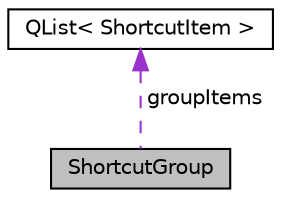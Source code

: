 digraph "ShortcutGroup"
{
  edge [fontname="Helvetica",fontsize="10",labelfontname="Helvetica",labelfontsize="10"];
  node [fontname="Helvetica",fontsize="10",shape=record];
  Node1 [label="ShortcutGroup",height=0.2,width=0.4,color="black", fillcolor="grey75", style="filled", fontcolor="black"];
  Node2 -> Node1 [dir="back",color="darkorchid3",fontsize="10",style="dashed",label=" groupItems" ,fontname="Helvetica"];
  Node2 [label="QList\< ShortcutItem \>",height=0.2,width=0.4,color="black", fillcolor="white", style="filled",URL="$class_q_list.html"];
}
